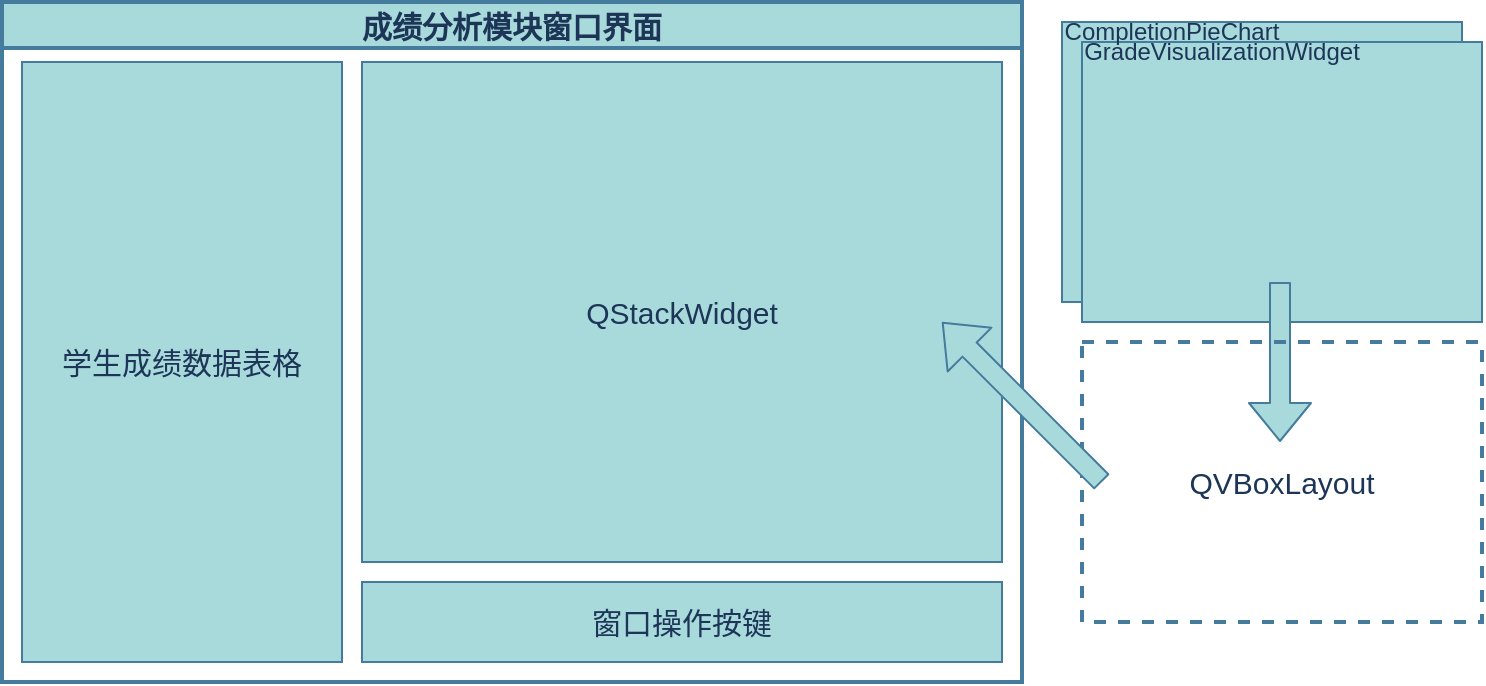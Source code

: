 <mxfile scale="2" border="0">
    <diagram id="Qao14EqtsgzHSJVV1FkM" name="Page-1">
        <mxGraphModel dx="649" dy="620" grid="1" gridSize="10" guides="1" tooltips="1" connect="1" arrows="1" fold="1" page="1" pageScale="1" pageWidth="3300" pageHeight="4681" background="#FFFFFF" math="0" shadow="0">
            <root>
                <mxCell id="0"/>
                <mxCell id="1" parent="0"/>
                <mxCell id="2" value="成绩分析模块窗口界面" style="swimlane;fillColor=#A8DADC;strokeColor=#457B9D;fontColor=#1D3557;fontSize=15;strokeWidth=2;" vertex="1" parent="1">
                    <mxGeometry x="50" y="120" width="510" height="340" as="geometry"/>
                </mxCell>
                <mxCell id="3" value="学生成绩数据表格" style="rounded=0;whiteSpace=wrap;html=1;fillColor=#A8DADC;strokeColor=#457B9D;fontColor=#1D3557;fontSize=15;" vertex="1" parent="2">
                    <mxGeometry x="10" y="30" width="160" height="300" as="geometry"/>
                </mxCell>
                <mxCell id="4" value="窗口操作按键" style="rounded=0;whiteSpace=wrap;html=1;fillColor=#A8DADC;strokeColor=#457B9D;fontColor=#1D3557;fontSize=15;" vertex="1" parent="2">
                    <mxGeometry x="180" y="290" width="320" height="40" as="geometry"/>
                </mxCell>
                <mxCell id="5" value="QStackWidget" style="rounded=0;whiteSpace=wrap;html=1;fillColor=#A8DADC;strokeColor=#457B9D;fontColor=#1D3557;fontSize=15;" vertex="1" parent="2">
                    <mxGeometry x="180" y="30" width="320" height="250" as="geometry"/>
                </mxCell>
                <mxCell id="8" value="" style="rounded=0;whiteSpace=wrap;html=1;sketch=0;strokeColor=#457B9D;fillColor=#A8DADC;fontColor=#1D3557;" vertex="1" parent="1">
                    <mxGeometry x="580" y="130" width="200" height="140" as="geometry"/>
                </mxCell>
                <mxCell id="9" value="" style="rounded=0;whiteSpace=wrap;html=1;sketch=0;strokeColor=#457B9D;fillColor=#A8DADC;fontColor=#1D3557;" vertex="1" parent="1">
                    <mxGeometry x="590" y="140" width="200" height="140" as="geometry"/>
                </mxCell>
                <mxCell id="10" value="CompletionPieChart" style="text;html=1;strokeColor=none;fillColor=none;align=center;verticalAlign=middle;whiteSpace=wrap;rounded=0;sketch=0;fontColor=#1D3557;" vertex="1" parent="1">
                    <mxGeometry x="580" y="130" width="110" height="10" as="geometry"/>
                </mxCell>
                <mxCell id="11" value="GradeVisualizationWidget" style="text;html=1;strokeColor=none;fillColor=none;align=center;verticalAlign=middle;whiteSpace=wrap;rounded=0;sketch=0;fontColor=#1D3557;" vertex="1" parent="1">
                    <mxGeometry x="590" y="140" width="140" height="10" as="geometry"/>
                </mxCell>
                <mxCell id="12" value="" style="shape=flexArrow;endArrow=classic;html=1;strokeColor=#457B9D;fillColor=#A8DADC;fontColor=#1D3557;" edge="1" parent="1">
                    <mxGeometry width="50" height="50" relative="1" as="geometry">
                        <mxPoint x="689" y="260" as="sourcePoint"/>
                        <mxPoint x="689" y="340" as="targetPoint"/>
                    </mxGeometry>
                </mxCell>
                <mxCell id="14" value="&lt;font style=&quot;font-size: 15px&quot;&gt;QVBoxLayout&lt;/font&gt;" style="rounded=0;whiteSpace=wrap;html=1;sketch=0;strokeColor=#457B9D;fontColor=#1D3557;fillColor=none;dashed=1;strokeWidth=2;" vertex="1" parent="1">
                    <mxGeometry x="590" y="290" width="200" height="140" as="geometry"/>
                </mxCell>
                <mxCell id="16" value="" style="shape=flexArrow;endArrow=classic;html=1;strokeColor=#457B9D;fillColor=#A8DADC;fontColor=#1D3557;" edge="1" parent="1">
                    <mxGeometry width="50" height="50" relative="1" as="geometry">
                        <mxPoint x="600" y="360" as="sourcePoint"/>
                        <mxPoint x="520" y="280" as="targetPoint"/>
                    </mxGeometry>
                </mxCell>
            </root>
        </mxGraphModel>
    </diagram>
</mxfile>